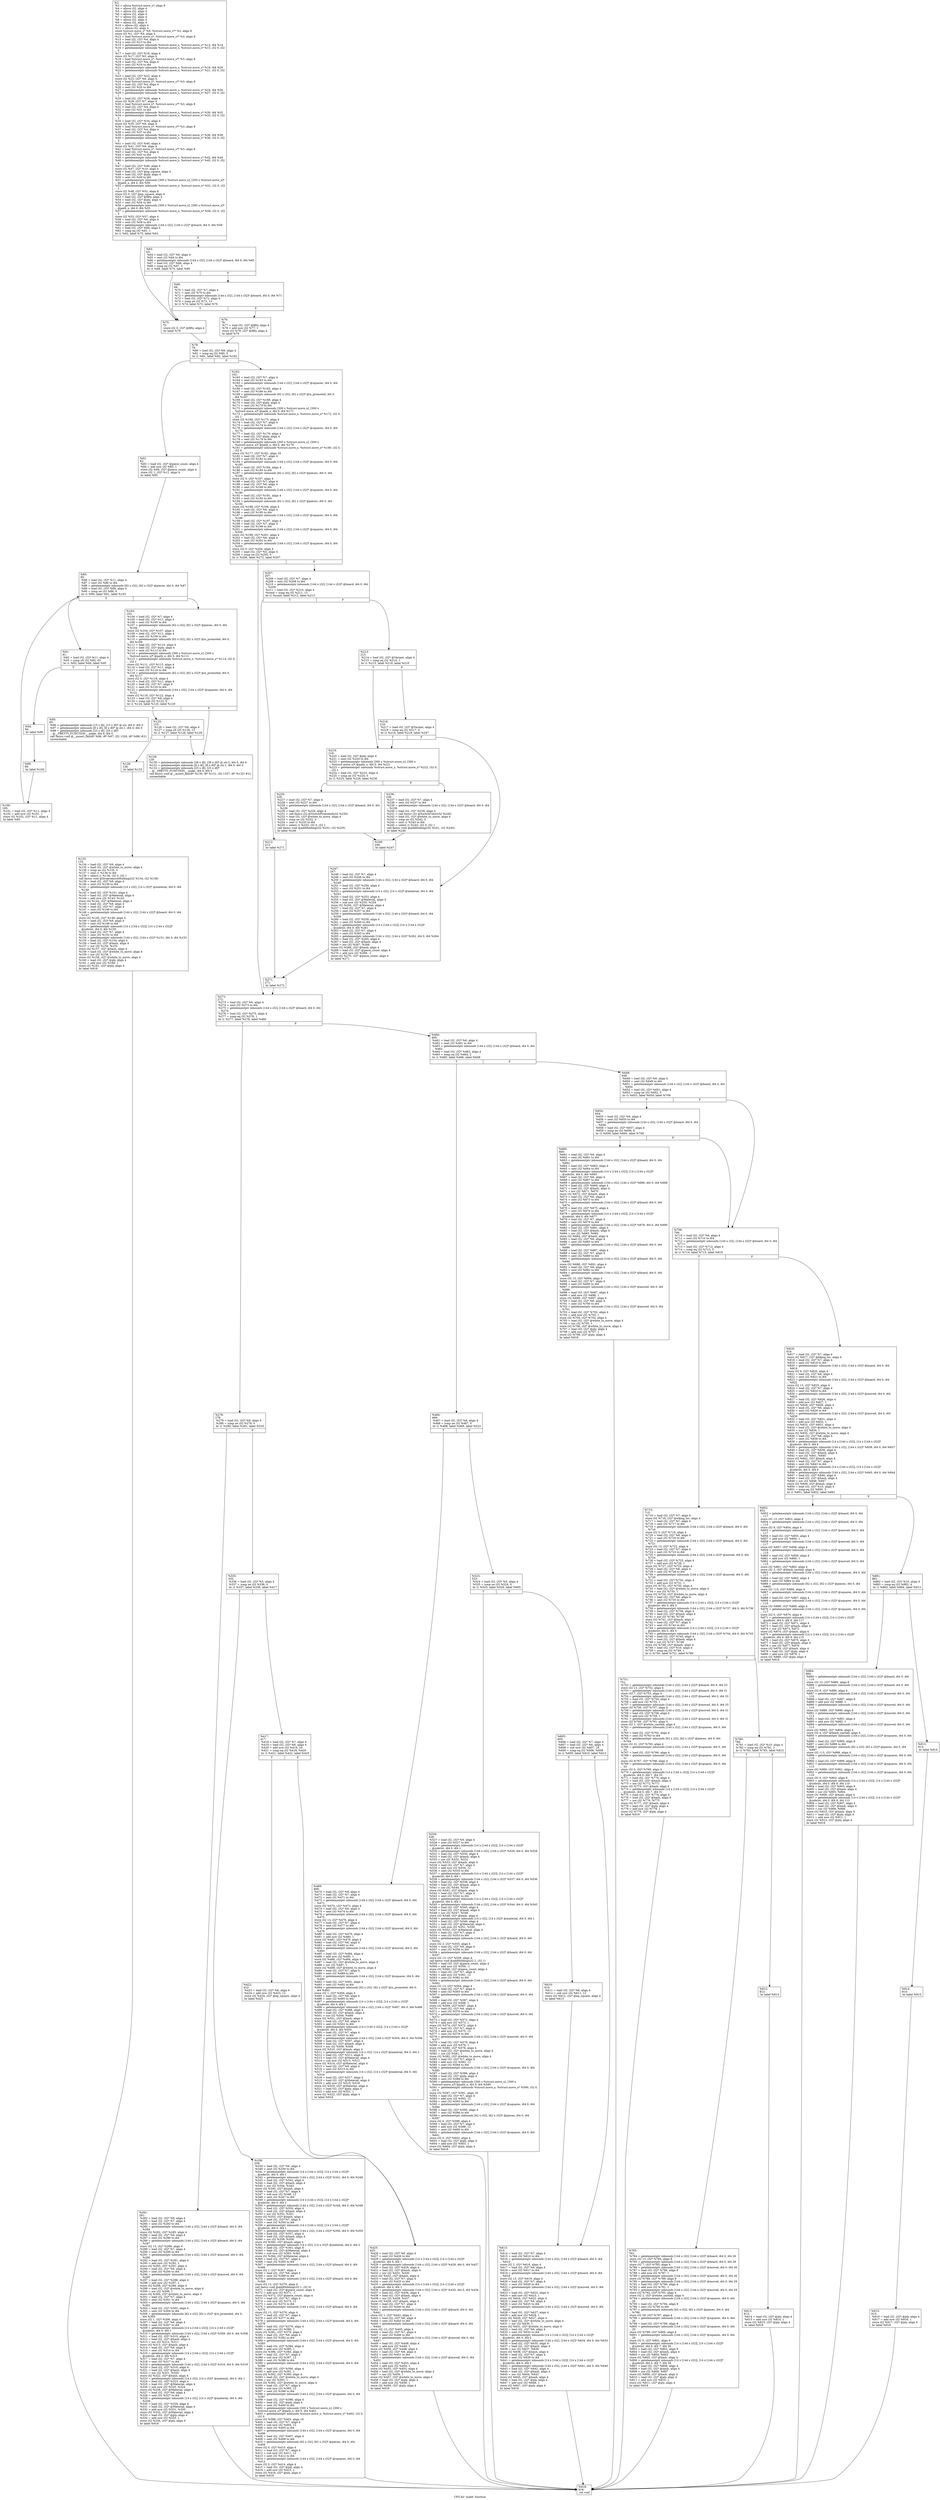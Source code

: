 digraph "CFG for 'make' function" {
	label="CFG for 'make' function";

	Node0x249e1e0 [shape=record,label="{%2:\l  %3 = alloca %struct.move_s*, align 8\l  %4 = alloca i32, align 4\l  %5 = alloca i32, align 4\l  %6 = alloca i32, align 4\l  %7 = alloca i32, align 4\l  %8 = alloca i32, align 4\l  %9 = alloca i32, align 4\l  %10 = alloca i32, align 4\l  %11 = alloca i32, align 4\l  store %struct.move_s* %0, %struct.move_s** %3, align 8\l  store i32 %1, i32* %4, align 4\l  %12 = load %struct.move_s*, %struct.move_s** %3, align 8\l  %13 = load i32, i32* %4, align 4\l  %14 = sext i32 %13 to i64\l  %15 = getelementptr inbounds %struct.move_s, %struct.move_s* %12, i64 %14\l  %16 = getelementptr inbounds %struct.move_s, %struct.move_s* %15, i32 0, i32\l... 5\l  %17 = load i32, i32* %16, align 4\l  store i32 %17, i32* %5, align 4\l  %18 = load %struct.move_s*, %struct.move_s** %3, align 8\l  %19 = load i32, i32* %4, align 4\l  %20 = sext i32 %19 to i64\l  %21 = getelementptr inbounds %struct.move_s, %struct.move_s* %18, i64 %20\l  %22 = getelementptr inbounds %struct.move_s, %struct.move_s* %21, i32 0, i32\l... 0\l  %23 = load i32, i32* %22, align 4\l  store i32 %23, i32* %6, align 4\l  %24 = load %struct.move_s*, %struct.move_s** %3, align 8\l  %25 = load i32, i32* %4, align 4\l  %26 = sext i32 %25 to i64\l  %27 = getelementptr inbounds %struct.move_s, %struct.move_s* %24, i64 %26\l  %28 = getelementptr inbounds %struct.move_s, %struct.move_s* %27, i32 0, i32\l... 1\l  %29 = load i32, i32* %28, align 4\l  store i32 %29, i32* %7, align 4\l  %30 = load %struct.move_s*, %struct.move_s** %3, align 8\l  %31 = load i32, i32* %4, align 4\l  %32 = sext i32 %31 to i64\l  %33 = getelementptr inbounds %struct.move_s, %struct.move_s* %30, i64 %32\l  %34 = getelementptr inbounds %struct.move_s, %struct.move_s* %33, i32 0, i32\l... 2\l  %35 = load i32, i32* %34, align 4\l  store i32 %35, i32* %8, align 4\l  %36 = load %struct.move_s*, %struct.move_s** %3, align 8\l  %37 = load i32, i32* %4, align 4\l  %38 = sext i32 %37 to i64\l  %39 = getelementptr inbounds %struct.move_s, %struct.move_s* %36, i64 %38\l  %40 = getelementptr inbounds %struct.move_s, %struct.move_s* %39, i32 0, i32\l... 3\l  %41 = load i32, i32* %40, align 4\l  store i32 %41, i32* %9, align 4\l  %42 = load %struct.move_s*, %struct.move_s** %3, align 8\l  %43 = load i32, i32* %4, align 4\l  %44 = sext i32 %43 to i64\l  %45 = getelementptr inbounds %struct.move_s, %struct.move_s* %42, i64 %44\l  %46 = getelementptr inbounds %struct.move_s, %struct.move_s* %45, i32 0, i32\l... 4\l  %47 = load i32, i32* %46, align 4\l  store i32 %47, i32* %10, align 4\l  %48 = load i32, i32* @ep_square, align 4\l  %49 = load i32, i32* @ply, align 4\l  %50 = sext i32 %49 to i64\l  %51 = getelementptr inbounds [300 x %struct.move_x], [300 x %struct.move_x]*\l... @path_x, i64 0, i64 %50\l  %52 = getelementptr inbounds %struct.move_x, %struct.move_x* %51, i32 0, i32\l... 2\l  store i32 %48, i32* %52, align 8\l  store i32 0, i32* @ep_square, align 4\l  %53 = load i32, i32* @fifty, align 4\l  %54 = load i32, i32* @ply, align 4\l  %55 = sext i32 %54 to i64\l  %56 = getelementptr inbounds [300 x %struct.move_x], [300 x %struct.move_x]*\l... @path_x, i64 0, i64 %55\l  %57 = getelementptr inbounds %struct.move_x, %struct.move_x* %56, i32 0, i32\l... 3\l  store i32 %53, i32* %57, align 4\l  %58 = load i32, i32* %6, align 4\l  %59 = sext i32 %58 to i64\l  %60 = getelementptr inbounds [144 x i32], [144 x i32]* @board, i64 0, i64 %59\l  %61 = load i32, i32* %60, align 4\l  %62 = icmp eq i32 %61, 1\l  br i1 %62, label %75, label %63\l|{<s0>T|<s1>F}}"];
	Node0x249e1e0:s0 -> Node0x2493270;
	Node0x249e1e0:s1 -> Node0x24931d0;
	Node0x24931d0 [shape=record,label="{%63:\l63:                                               \l  %64 = load i32, i32* %6, align 4\l  %65 = sext i32 %64 to i64\l  %66 = getelementptr inbounds [144 x i32], [144 x i32]* @board, i64 0, i64 %65\l  %67 = load i32, i32* %66, align 4\l  %68 = icmp eq i32 %67, 2\l  br i1 %68, label %75, label %69\l|{<s0>T|<s1>F}}"];
	Node0x24931d0:s0 -> Node0x2493270;
	Node0x24931d0:s1 -> Node0x2493220;
	Node0x2493220 [shape=record,label="{%69:\l69:                                               \l  %70 = load i32, i32* %7, align 4\l  %71 = sext i32 %70 to i64\l  %72 = getelementptr inbounds [144 x i32], [144 x i32]* @board, i64 0, i64 %71\l  %73 = load i32, i32* %72, align 4\l  %74 = icmp ne i32 %73, 13\l  br i1 %74, label %75, label %76\l|{<s0>T|<s1>F}}"];
	Node0x2493220:s0 -> Node0x2493270;
	Node0x2493220:s1 -> Node0x24932c0;
	Node0x2493270 [shape=record,label="{%75:\l75:                                               \l  store i32 0, i32* @fifty, align 4\l  br label %79\l}"];
	Node0x2493270 -> Node0x2493310;
	Node0x24932c0 [shape=record,label="{%76:\l76:                                               \l  %77 = load i32, i32* @fifty, align 4\l  %78 = add nsw i32 %77, 1\l  store i32 %78, i32* @fifty, align 4\l  br label %79\l}"];
	Node0x24932c0 -> Node0x2493310;
	Node0x2493310 [shape=record,label="{%79:\l79:                                               \l  %80 = load i32, i32* %6, align 4\l  %81 = icmp eq i32 %80, 0\l  br i1 %81, label %82, label %162\l|{<s0>T|<s1>F}}"];
	Node0x2493310:s0 -> Node0x2493360;
	Node0x2493310:s1 -> Node0x2493720;
	Node0x2493360 [shape=record,label="{%82:\l82:                                               \l  %83 = load i32, i32* @piece_count, align 4\l  %84 = add nsw i32 %83, 1\l  store i32 %84, i32* @piece_count, align 4\l  store i32 1, i32* %11, align 4\l  br label %85\l}"];
	Node0x2493360 -> Node0x24933b0;
	Node0x24933b0 [shape=record,label="{%85:\l85:                                               \l  %86 = load i32, i32* %11, align 4\l  %87 = sext i32 %86 to i64\l  %88 = getelementptr inbounds [62 x i32], [62 x i32]* @pieces, i64 0, i64 %87\l  %89 = load i32, i32* %88, align 4\l  %90 = icmp ne i32 %89, 0\l  br i1 %90, label %91, label %103\l|{<s0>T|<s1>F}}"];
	Node0x24933b0:s0 -> Node0x2493400;
	Node0x24933b0:s1 -> Node0x2493590;
	Node0x2493400 [shape=record,label="{%91:\l91:                                               \l  %92 = load i32, i32* %11, align 4\l  %93 = icmp slt i32 %92, 63\l  br i1 %93, label %94, label %95\l|{<s0>T|<s1>F}}"];
	Node0x2493400:s0 -> Node0x2493450;
	Node0x2493400:s1 -> Node0x24934a0;
	Node0x2493450 [shape=record,label="{%94:\l94:                                               \l  br label %99\l}"];
	Node0x2493450 -> Node0x24934f0;
	Node0x24934a0 [shape=record,label="{%95:\l95:                                               \l  %96 = getelementptr inbounds [15 x i8], [15 x i8]* @.str, i64 0, i64 0\l  %97 = getelementptr inbounds [8 x i8], [8 x i8]* @.str.1, i64 0, i64 0\l  %98 = getelementptr inbounds [25 x i8], [25 x i8]*\l... @__PRETTY_FUNCTION__.make, i64 0, i64 0\l  call fastcc void @__assert_fail(i8* %96, i8* %97, i32 1326, i8* %98) #21\l  unreachable\l}"];
	Node0x24934f0 [shape=record,label="{%99:\l99:                                               \l  br label %100\l}"];
	Node0x24934f0 -> Node0x2493540;
	Node0x2493540 [shape=record,label="{%100:\l100:                                              \l  %101 = load i32, i32* %11, align 4\l  %102 = add nsw i32 %101, 1\l  store i32 %102, i32* %11, align 4\l  br label %85\l}"];
	Node0x2493540 -> Node0x24933b0;
	Node0x2493590 [shape=record,label="{%103:\l103:                                              \l  %104 = load i32, i32* %7, align 4\l  %105 = load i32, i32* %11, align 4\l  %106 = sext i32 %105 to i64\l  %107 = getelementptr inbounds [62 x i32], [62 x i32]* @pieces, i64 0, i64\l... %106\l  store i32 %104, i32* %107, align 4\l  %108 = load i32, i32* %11, align 4\l  %109 = sext i32 %108 to i64\l  %110 = getelementptr inbounds [62 x i32], [62 x i32]* @is_promoted, i64 0,\l... i64 %109\l  %111 = load i32, i32* %110, align 4\l  %112 = load i32, i32* @ply, align 4\l  %113 = sext i32 %112 to i64\l  %114 = getelementptr inbounds [300 x %struct.move_x], [300 x\l... %struct.move_x]* @path_x, i64 0, i64 %113\l  %115 = getelementptr inbounds %struct.move_x, %struct.move_x* %114, i32 0,\l... i32 1\l  store i32 %111, i32* %115, align 4\l  %116 = load i32, i32* %11, align 4\l  %117 = sext i32 %116 to i64\l  %118 = getelementptr inbounds [62 x i32], [62 x i32]* @is_promoted, i64 0,\l... i64 %117\l  store i32 0, i32* %118, align 4\l  %119 = load i32, i32* %11, align 4\l  %120 = load i32, i32* %7, align 4\l  %121 = sext i32 %120 to i64\l  %122 = getelementptr inbounds [144 x i32], [144 x i32]* @squares, i64 0, i64\l... %121\l  store i32 %119, i32* %122, align 4\l  %123 = load i32, i32* %9, align 4\l  %124 = icmp sgt i32 %123, 0\l  br i1 %124, label %125, label %129\l|{<s0>T|<s1>F}}"];
	Node0x2493590:s0 -> Node0x24935e0;
	Node0x2493590:s1 -> Node0x2493680;
	Node0x24935e0 [shape=record,label="{%125:\l125:                                              \l  %126 = load i32, i32* %9, align 4\l  %127 = icmp slt i32 %126, 13\l  br i1 %127, label %128, label %129\l|{<s0>T|<s1>F}}"];
	Node0x24935e0:s0 -> Node0x2493630;
	Node0x24935e0:s1 -> Node0x2493680;
	Node0x2493630 [shape=record,label="{%128:\l128:                                              \l  br label %133\l}"];
	Node0x2493630 -> Node0x24936d0;
	Node0x2493680 [shape=record,label="{%129:\l129:                                              \l  %130 = getelementptr inbounds [38 x i8], [38 x i8]* @.str.2, i64 0, i64 0\l  %131 = getelementptr inbounds [8 x i8], [8 x i8]* @.str.1, i64 0, i64 0\l  %132 = getelementptr inbounds [25 x i8], [25 x i8]*\l... @__PRETTY_FUNCTION__.make, i64 0, i64 0\l  call fastcc void @__assert_fail(i8* %130, i8* %131, i32 1337, i8* %132) #21\l  unreachable\l}"];
	Node0x24936d0 [shape=record,label="{%133:\l133:                                              \l  %134 = load i32, i32* %9, align 4\l  %135 = load i32, i32* @white_to_move, align 4\l  %136 = icmp ne i32 %135, 0\l  %137 = zext i1 %136 to i64\l  %138 = select i1 %136, i32 0, i32 1\l  call fastcc void @DropremoveHolding(i32 %134, i32 %138)\l  %139 = load i32, i32* %9, align 4\l  %140 = sext i32 %139 to i64\l  %141 = getelementptr inbounds [14 x i32], [14 x i32]* @material, i64 0, i64\l... %140\l  %142 = load i32, i32* %141, align 4\l  %143 = load i32, i32* @Material, align 4\l  %144 = add nsw i32 %143, %142\l  store i32 %144, i32* @Material, align 4\l  %145 = load i32, i32* %9, align 4\l  %146 = load i32, i32* %7, align 4\l  %147 = sext i32 %146 to i64\l  %148 = getelementptr inbounds [144 x i32], [144 x i32]* @board, i64 0, i64\l... %147\l  store i32 %145, i32* %148, align 4\l  %149 = load i32, i32* %9, align 4\l  %150 = sext i32 %149 to i64\l  %151 = getelementptr inbounds [14 x [144 x i32]], [14 x [144 x i32]]*\l... @zobrist, i64 0, i64 %150\l  %152 = load i32, i32* %7, align 4\l  %153 = sext i32 %152 to i64\l  %154 = getelementptr inbounds [144 x i32], [144 x i32]* %151, i64 0, i64 %153\l  %155 = load i32, i32* %154, align 4\l  %156 = load i32, i32* @hash, align 4\l  %157 = xor i32 %156, %155\l  store i32 %157, i32* @hash, align 4\l  %158 = load i32, i32* @white_to_move, align 4\l  %159 = xor i32 %158, 1\l  store i32 %159, i32* @white_to_move, align 4\l  %160 = load i32, i32* @ply, align 4\l  %161 = add nsw i32 %160, 1\l  store i32 %161, i32* @ply, align 4\l  br label %918\l}"];
	Node0x24936d0 -> Node0x24d1090;
	Node0x2493720 [shape=record,label="{%162:\l162:                                              \l  %163 = load i32, i32* %7, align 4\l  %164 = sext i32 %163 to i64\l  %165 = getelementptr inbounds [144 x i32], [144 x i32]* @squares, i64 0, i64\l... %164\l  %166 = load i32, i32* %165, align 4\l  %167 = sext i32 %166 to i64\l  %168 = getelementptr inbounds [62 x i32], [62 x i32]* @is_promoted, i64 0,\l... i64 %167\l  %169 = load i32, i32* %168, align 4\l  %170 = load i32, i32* @ply, align 4\l  %171 = sext i32 %170 to i64\l  %172 = getelementptr inbounds [300 x %struct.move_x], [300 x\l... %struct.move_x]* @path_x, i64 0, i64 %171\l  %173 = getelementptr inbounds %struct.move_x, %struct.move_x* %172, i32 0,\l... i32 1\l  store i32 %169, i32* %173, align 4\l  %174 = load i32, i32* %7, align 4\l  %175 = sext i32 %174 to i64\l  %176 = getelementptr inbounds [144 x i32], [144 x i32]* @squares, i64 0, i64\l... %175\l  %177 = load i32, i32* %176, align 4\l  %178 = load i32, i32* @ply, align 4\l  %179 = sext i32 %178 to i64\l  %180 = getelementptr inbounds [300 x %struct.move_x], [300 x\l... %struct.move_x]* @path_x, i64 0, i64 %179\l  %181 = getelementptr inbounds %struct.move_x, %struct.move_x* %180, i32 0,\l... i32 0\l  store i32 %177, i32* %181, align 16\l  %182 = load i32, i32* %7, align 4\l  %183 = sext i32 %182 to i64\l  %184 = getelementptr inbounds [144 x i32], [144 x i32]* @squares, i64 0, i64\l... %183\l  %185 = load i32, i32* %184, align 4\l  %186 = sext i32 %185 to i64\l  %187 = getelementptr inbounds [62 x i32], [62 x i32]* @pieces, i64 0, i64\l... %186\l  store i32 0, i32* %187, align 4\l  %188 = load i32, i32* %7, align 4\l  %189 = load i32, i32* %6, align 4\l  %190 = sext i32 %189 to i64\l  %191 = getelementptr inbounds [144 x i32], [144 x i32]* @squares, i64 0, i64\l... %190\l  %192 = load i32, i32* %191, align 4\l  %193 = sext i32 %192 to i64\l  %194 = getelementptr inbounds [62 x i32], [62 x i32]* @pieces, i64 0, i64\l... %193\l  store i32 %188, i32* %194, align 4\l  %195 = load i32, i32* %6, align 4\l  %196 = sext i32 %195 to i64\l  %197 = getelementptr inbounds [144 x i32], [144 x i32]* @squares, i64 0, i64\l... %196\l  %198 = load i32, i32* %197, align 4\l  %199 = load i32, i32* %7, align 4\l  %200 = sext i32 %199 to i64\l  %201 = getelementptr inbounds [144 x i32], [144 x i32]* @squares, i64 0, i64\l... %200\l  store i32 %198, i32* %201, align 4\l  %202 = load i32, i32* %6, align 4\l  %203 = sext i32 %202 to i64\l  %204 = getelementptr inbounds [144 x i32], [144 x i32]* @squares, i64 0, i64\l... %203\l  store i32 0, i32* %204, align 4\l  %205 = load i32, i32* %5, align 4\l  %206 = icmp ne i32 %205, 0\l  br i1 %206, label %272, label %207\l|{<s0>T|<s1>F}}"];
	Node0x2493720:s0 -> Node0x2493a90;
	Node0x2493720:s1 -> Node0x2493770;
	Node0x2493770 [shape=record,label="{%207:\l207:                                              \l  %208 = load i32, i32* %7, align 4\l  %209 = sext i32 %208 to i64\l  %210 = getelementptr inbounds [144 x i32], [144 x i32]* @board, i64 0, i64\l... %209\l  %211 = load i32, i32* %210, align 4\l  %cond = icmp eq i32 %211, 13\l  br i1 %cond, label %212, label %213\l|{<s0>T|<s1>F}}"];
	Node0x2493770:s0 -> Node0x24937c0;
	Node0x2493770:s1 -> Node0x2493810;
	Node0x24937c0 [shape=record,label="{%212:\l212:                                              \l  br label %271\l}"];
	Node0x24937c0 -> Node0x2493a40;
	Node0x2493810 [shape=record,label="{%213:\l213:                                              \l  %214 = load i32, i32* @Variant, align 4\l  %215 = icmp eq i32 %214, 1\l  br i1 %215, label %219, label %216\l|{<s0>T|<s1>F}}"];
	Node0x2493810:s0 -> Node0x24938b0;
	Node0x2493810:s1 -> Node0x2493860;
	Node0x2493860 [shape=record,label="{%216:\l216:                                              \l  %217 = load i32, i32* @Variant, align 4\l  %218 = icmp eq i32 %217, 0\l  br i1 %218, label %219, label %247\l|{<s0>T|<s1>F}}"];
	Node0x2493860:s0 -> Node0x24938b0;
	Node0x2493860:s1 -> Node0x24939f0;
	Node0x24938b0 [shape=record,label="{%219:\l219:                                              \l  %220 = load i32, i32* @ply, align 4\l  %221 = sext i32 %220 to i64\l  %222 = getelementptr inbounds [300 x %struct.move_x], [300 x\l... %struct.move_x]* @path_x, i64 0, i64 %221\l  %223 = getelementptr inbounds %struct.move_x, %struct.move_x* %222, i32 0,\l... i32 1\l  %224 = load i32, i32* %223, align 4\l  %225 = icmp ne i32 %224, 0\l  br i1 %225, label %226, label %236\l|{<s0>T|<s1>F}}"];
	Node0x24938b0:s0 -> Node0x2493900;
	Node0x24938b0:s1 -> Node0x2493950;
	Node0x2493900 [shape=record,label="{%226:\l226:                                              \l  %227 = load i32, i32* %7, align 4\l  %228 = sext i32 %227 to i64\l  %229 = getelementptr inbounds [144 x i32], [144 x i32]* @board, i64 0, i64\l... %228\l  %230 = load i32, i32* %229, align 4\l  %231 = call fastcc i32 @SwitchPromoted(i32 %230)\l  %232 = load i32, i32* @white_to_move, align 4\l  %233 = icmp ne i32 %232, 0\l  %234 = zext i1 %233 to i64\l  %235 = select i1 %233, i32 0, i32 1\l  call fastcc void @addHolding(i32 %231, i32 %235)\l  br label %246\l}"];
	Node0x2493900 -> Node0x24939a0;
	Node0x2493950 [shape=record,label="{%236:\l236:                                              \l  %237 = load i32, i32* %7, align 4\l  %238 = sext i32 %237 to i64\l  %239 = getelementptr inbounds [144 x i32], [144 x i32]* @board, i64 0, i64\l... %238\l  %240 = load i32, i32* %239, align 4\l  %241 = call fastcc i32 @SwitchColor(i32 %240)\l  %242 = load i32, i32* @white_to_move, align 4\l  %243 = icmp ne i32 %242, 0\l  %244 = zext i1 %243 to i64\l  %245 = select i1 %243, i32 0, i32 1\l  call fastcc void @addHolding(i32 %241, i32 %245)\l  br label %246\l}"];
	Node0x2493950 -> Node0x24939a0;
	Node0x24939a0 [shape=record,label="{%246:\l246:                                              \l  br label %247\l}"];
	Node0x24939a0 -> Node0x24939f0;
	Node0x24939f0 [shape=record,label="{%247:\l247:                                              \l  %248 = load i32, i32* %7, align 4\l  %249 = sext i32 %248 to i64\l  %250 = getelementptr inbounds [144 x i32], [144 x i32]* @board, i64 0, i64\l... %249\l  %251 = load i32, i32* %250, align 4\l  %252 = sext i32 %251 to i64\l  %253 = getelementptr inbounds [14 x i32], [14 x i32]* @material, i64 0, i64\l... %252\l  %254 = load i32, i32* %253, align 4\l  %255 = load i32, i32* @Material, align 4\l  %256 = sub nsw i32 %255, %254\l  store i32 %256, i32* @Material, align 4\l  %257 = load i32, i32* %7, align 4\l  %258 = sext i32 %257 to i64\l  %259 = getelementptr inbounds [144 x i32], [144 x i32]* @board, i64 0, i64\l... %258\l  %260 = load i32, i32* %259, align 4\l  %261 = sext i32 %260 to i64\l  %262 = getelementptr inbounds [14 x [144 x i32]], [14 x [144 x i32]]*\l... @zobrist, i64 0, i64 %261\l  %263 = load i32, i32* %7, align 4\l  %264 = sext i32 %263 to i64\l  %265 = getelementptr inbounds [144 x i32], [144 x i32]* %262, i64 0, i64 %264\l  %266 = load i32, i32* %265, align 4\l  %267 = load i32, i32* @hash, align 4\l  %268 = xor i32 %267, %266\l  store i32 %268, i32* @hash, align 4\l  %269 = load i32, i32* @piece_count, align 4\l  %270 = add nsw i32 %269, -1\l  store i32 %270, i32* @piece_count, align 4\l  br label %271\l}"];
	Node0x24939f0 -> Node0x2493a40;
	Node0x2493a40 [shape=record,label="{%271:\l271:                                              \l  br label %272\l}"];
	Node0x2493a40 -> Node0x2493a90;
	Node0x2493a90 [shape=record,label="{%272:\l272:                                              \l  %273 = load i32, i32* %6, align 4\l  %274 = sext i32 %273 to i64\l  %275 = getelementptr inbounds [144 x i32], [144 x i32]* @board, i64 0, i64\l... %274\l  %276 = load i32, i32* %275, align 4\l  %277 = icmp eq i32 %276, 1\l  br i1 %277, label %278, label %460\l|{<s0>T|<s1>F}}"];
	Node0x2493a90:s0 -> Node0x2493ae0;
	Node0x2493a90:s1 -> Node0x2493d10;
	Node0x2493ae0 [shape=record,label="{%278:\l278:                                              \l  %279 = load i32, i32* %9, align 4\l  %280 = icmp ne i32 %279, 0\l  br i1 %280, label %281, label %335\l|{<s0>T|<s1>F}}"];
	Node0x2493ae0:s0 -> Node0x2493b30;
	Node0x2493ae0:s1 -> Node0x2493b80;
	Node0x2493b30 [shape=record,label="{%281:\l281:                                              \l  %282 = load i32, i32* %9, align 4\l  %283 = load i32, i32* %7, align 4\l  %284 = sext i32 %283 to i64\l  %285 = getelementptr inbounds [144 x i32], [144 x i32]* @board, i64 0, i64\l... %284\l  store i32 %282, i32* %285, align 4\l  %286 = load i32, i32* %6, align 4\l  %287 = sext i32 %286 to i64\l  %288 = getelementptr inbounds [144 x i32], [144 x i32]* @board, i64 0, i64\l... %287\l  store i32 13, i32* %288, align 4\l  %289 = load i32, i32* %7, align 4\l  %290 = sext i32 %289 to i64\l  %291 = getelementptr inbounds [144 x i32], [144 x i32]* @moved, i64 0, i64\l... %290\l  %292 = load i32, i32* %291, align 4\l  %293 = add nsw i32 %292, 1\l  store i32 %293, i32* %291, align 4\l  %294 = load i32, i32* %6, align 4\l  %295 = sext i32 %294 to i64\l  %296 = getelementptr inbounds [144 x i32], [144 x i32]* @moved, i64 0, i64\l... %295\l  %297 = load i32, i32* %296, align 4\l  %298 = add nsw i32 %297, 1\l  store i32 %298, i32* %296, align 4\l  %299 = load i32, i32* @white_to_move, align 4\l  %300 = xor i32 %299, 1\l  store i32 %300, i32* @white_to_move, align 4\l  %301 = load i32, i32* %7, align 4\l  %302 = sext i32 %301 to i64\l  %303 = getelementptr inbounds [144 x i32], [144 x i32]* @squares, i64 0, i64\l... %302\l  %304 = load i32, i32* %303, align 4\l  %305 = sext i32 %304 to i64\l  %306 = getelementptr inbounds [62 x i32], [62 x i32]* @is_promoted, i64 0,\l... i64 %305\l  store i32 1, i32* %306, align 4\l  %307 = load i32, i32* %6, align 4\l  %308 = sext i32 %307 to i64\l  %309 = getelementptr inbounds [14 x [144 x i32]], [14 x [144 x i32]]*\l... @zobrist, i64 0, i64 1\l  %310 = getelementptr inbounds [144 x i32], [144 x i32]* %309, i64 0, i64 %308\l  %311 = load i32, i32* %310, align 4\l  %312 = load i32, i32* @hash, align 4\l  %313 = xor i32 %312, %311\l  store i32 %313, i32* @hash, align 4\l  %314 = load i32, i32* %9, align 4\l  %315 = sext i32 %314 to i64\l  %316 = getelementptr inbounds [14 x [144 x i32]], [14 x [144 x i32]]*\l... @zobrist, i64 0, i64 %315\l  %317 = load i32, i32* %7, align 4\l  %318 = sext i32 %317 to i64\l  %319 = getelementptr inbounds [144 x i32], [144 x i32]* %316, i64 0, i64 %318\l  %320 = load i32, i32* %319, align 4\l  %321 = load i32, i32* @hash, align 4\l  %322 = xor i32 %321, %320\l  store i32 %322, i32* @hash, align 4\l  %323 = getelementptr inbounds [14 x i32], [14 x i32]* @material, i64 0, i64 1\l  %324 = load i32, i32* %323, align 4\l  %325 = load i32, i32* @Material, align 4\l  %326 = sub nsw i32 %325, %324\l  store i32 %326, i32* @Material, align 4\l  %327 = load i32, i32* %9, align 4\l  %328 = sext i32 %327 to i64\l  %329 = getelementptr inbounds [14 x i32], [14 x i32]* @material, i64 0, i64\l... %328\l  %330 = load i32, i32* %329, align 4\l  %331 = load i32, i32* @Material, align 4\l  %332 = add nsw i32 %331, %330\l  store i32 %332, i32* @Material, align 4\l  %333 = load i32, i32* @ply, align 4\l  %334 = add nsw i32 %333, 1\l  store i32 %334, i32* @ply, align 4\l  br label %918\l}"];
	Node0x2493b30 -> Node0x24d1090;
	Node0x2493b80 [shape=record,label="{%335:\l335:                                              \l  %336 = load i32, i32* %5, align 4\l  %337 = icmp ne i32 %336, 0\l  br i1 %337, label %338, label %417\l|{<s0>T|<s1>F}}"];
	Node0x2493b80:s0 -> Node0x2493bd0;
	Node0x2493b80:s1 -> Node0x2493c20;
	Node0x2493bd0 [shape=record,label="{%338:\l338:                                              \l  %339 = load i32, i32* %6, align 4\l  %340 = sext i32 %339 to i64\l  %341 = getelementptr inbounds [14 x [144 x i32]], [14 x [144 x i32]]*\l... @zobrist, i64 0, i64 1\l  %342 = getelementptr inbounds [144 x i32], [144 x i32]* %341, i64 0, i64 %340\l  %343 = load i32, i32* %342, align 4\l  %344 = load i32, i32* @hash, align 4\l  %345 = xor i32 %344, %343\l  store i32 %345, i32* @hash, align 4\l  %346 = load i32, i32* %7, align 4\l  %347 = sub nsw i32 %346, 12\l  %348 = sext i32 %347 to i64\l  %349 = getelementptr inbounds [14 x [144 x i32]], [14 x [144 x i32]]*\l... @zobrist, i64 0, i64 2\l  %350 = getelementptr inbounds [144 x i32], [144 x i32]* %349, i64 0, i64 %348\l  %351 = load i32, i32* %350, align 4\l  %352 = load i32, i32* @hash, align 4\l  %353 = xor i32 %352, %351\l  store i32 %353, i32* @hash, align 4\l  %354 = load i32, i32* %7, align 4\l  %355 = sext i32 %354 to i64\l  %356 = getelementptr inbounds [14 x [144 x i32]], [14 x [144 x i32]]*\l... @zobrist, i64 0, i64 1\l  %357 = getelementptr inbounds [144 x i32], [144 x i32]* %356, i64 0, i64 %355\l  %358 = load i32, i32* %357, align 4\l  %359 = load i32, i32* @hash, align 4\l  %360 = xor i32 %359, %358\l  store i32 %360, i32* @hash, align 4\l  %361 = getelementptr inbounds [14 x i32], [14 x i32]* @material, i64 0, i64 2\l  %362 = load i32, i32* %361, align 8\l  %363 = load i32, i32* @Material, align 4\l  %364 = sub nsw i32 %363, %362\l  store i32 %364, i32* @Material, align 4\l  %365 = load i32, i32* %7, align 4\l  %366 = sext i32 %365 to i64\l  %367 = getelementptr inbounds [144 x i32], [144 x i32]* @board, i64 0, i64\l... %366\l  store i32 1, i32* %367, align 4\l  %368 = load i32, i32* %6, align 4\l  %369 = sext i32 %368 to i64\l  %370 = getelementptr inbounds [144 x i32], [144 x i32]* @board, i64 0, i64\l... %369\l  store i32 13, i32* %370, align 4\l  call fastcc void @addHolding(i32 1, i32 0)\l  %371 = load i32, i32* @piece_count, align 4\l  %372 = add nsw i32 %371, -1\l  store i32 %372, i32* @piece_count, align 4\l  %373 = load i32, i32* %7, align 4\l  %374 = sub nsw i32 %373, 12\l  %375 = sext i32 %374 to i64\l  %376 = getelementptr inbounds [144 x i32], [144 x i32]* @board, i64 0, i64\l... %375\l  store i32 13, i32* %376, align 4\l  %377 = load i32, i32* %7, align 4\l  %378 = sext i32 %377 to i64\l  %379 = getelementptr inbounds [144 x i32], [144 x i32]* @moved, i64 0, i64\l... %378\l  %380 = load i32, i32* %379, align 4\l  %381 = add nsw i32 %380, 1\l  store i32 %381, i32* %379, align 4\l  %382 = load i32, i32* %6, align 4\l  %383 = sext i32 %382 to i64\l  %384 = getelementptr inbounds [144 x i32], [144 x i32]* @moved, i64 0, i64\l... %383\l  %385 = load i32, i32* %384, align 4\l  %386 = add nsw i32 %385, 1\l  store i32 %386, i32* %384, align 4\l  %387 = load i32, i32* %7, align 4\l  %388 = sub nsw i32 %387, 12\l  %389 = sext i32 %388 to i64\l  %390 = getelementptr inbounds [144 x i32], [144 x i32]* @moved, i64 0, i64\l... %389\l  %391 = load i32, i32* %390, align 4\l  %392 = add nsw i32 %391, 1\l  store i32 %392, i32* %390, align 4\l  %393 = load i32, i32* @white_to_move, align 4\l  %394 = xor i32 %393, 1\l  store i32 %394, i32* @white_to_move, align 4\l  %395 = load i32, i32* %7, align 4\l  %396 = sub nsw i32 %395, 12\l  %397 = sext i32 %396 to i64\l  %398 = getelementptr inbounds [144 x i32], [144 x i32]* @squares, i64 0, i64\l... %397\l  %399 = load i32, i32* %398, align 4\l  %400 = load i32, i32* @ply, align 4\l  %401 = sext i32 %400 to i64\l  %402 = getelementptr inbounds [300 x %struct.move_x], [300 x\l... %struct.move_x]* @path_x, i64 0, i64 %401\l  %403 = getelementptr inbounds %struct.move_x, %struct.move_x* %402, i32 0,\l... i32 0\l  store i32 %399, i32* %403, align 16\l  %404 = load i32, i32* %7, align 4\l  %405 = sub nsw i32 %404, 12\l  %406 = sext i32 %405 to i64\l  %407 = getelementptr inbounds [144 x i32], [144 x i32]* @squares, i64 0, i64\l... %406\l  %408 = load i32, i32* %407, align 4\l  %409 = sext i32 %408 to i64\l  %410 = getelementptr inbounds [62 x i32], [62 x i32]* @pieces, i64 0, i64\l... %409\l  store i32 0, i32* %410, align 4\l  %411 = load i32, i32* %7, align 4\l  %412 = sub nsw i32 %411, 12\l  %413 = sext i32 %412 to i64\l  %414 = getelementptr inbounds [144 x i32], [144 x i32]* @squares, i64 0, i64\l... %413\l  store i32 0, i32* %414, align 4\l  %415 = load i32, i32* @ply, align 4\l  %416 = add nsw i32 %415, 1\l  store i32 %416, i32* @ply, align 4\l  br label %918\l}"];
	Node0x2493bd0 -> Node0x24d1090;
	Node0x2493c20 [shape=record,label="{%417:\l417:                                              \l  %418 = load i32, i32* %7, align 4\l  %419 = load i32, i32* %6, align 4\l  %420 = add nsw i32 %419, 24\l  %421 = icmp eq i32 %418, %420\l  br i1 %421, label %422, label %425\l|{<s0>T|<s1>F}}"];
	Node0x2493c20:s0 -> Node0x2493c70;
	Node0x2493c20:s1 -> Node0x2493cc0;
	Node0x2493c70 [shape=record,label="{%422:\l422:                                              \l  %423 = load i32, i32* %6, align 4\l  %424 = add nsw i32 %423, 12\l  store i32 %424, i32* @ep_square, align 4\l  br label %425\l}"];
	Node0x2493c70 -> Node0x2493cc0;
	Node0x2493cc0 [shape=record,label="{%425:\l425:                                              \l  %426 = load i32, i32* %6, align 4\l  %427 = sext i32 %426 to i64\l  %428 = getelementptr inbounds [14 x [144 x i32]], [14 x [144 x i32]]*\l... @zobrist, i64 0, i64 1\l  %429 = getelementptr inbounds [144 x i32], [144 x i32]* %428, i64 0, i64 %427\l  %430 = load i32, i32* %429, align 4\l  %431 = load i32, i32* @hash, align 4\l  %432 = xor i32 %431, %430\l  store i32 %432, i32* @hash, align 4\l  %433 = load i32, i32* %7, align 4\l  %434 = sext i32 %433 to i64\l  %435 = getelementptr inbounds [14 x [144 x i32]], [14 x [144 x i32]]*\l... @zobrist, i64 0, i64 1\l  %436 = getelementptr inbounds [144 x i32], [144 x i32]* %435, i64 0, i64 %434\l  %437 = load i32, i32* %436, align 4\l  %438 = load i32, i32* @hash, align 4\l  %439 = xor i32 %438, %437\l  store i32 %439, i32* @hash, align 4\l  %440 = load i32, i32* %7, align 4\l  %441 = sext i32 %440 to i64\l  %442 = getelementptr inbounds [144 x i32], [144 x i32]* @board, i64 0, i64\l... %441\l  store i32 1, i32* %442, align 4\l  %443 = load i32, i32* %6, align 4\l  %444 = sext i32 %443 to i64\l  %445 = getelementptr inbounds [144 x i32], [144 x i32]* @board, i64 0, i64\l... %444\l  store i32 13, i32* %445, align 4\l  %446 = load i32, i32* %7, align 4\l  %447 = sext i32 %446 to i64\l  %448 = getelementptr inbounds [144 x i32], [144 x i32]* @moved, i64 0, i64\l... %447\l  %449 = load i32, i32* %448, align 4\l  %450 = add nsw i32 %449, 1\l  store i32 %450, i32* %448, align 4\l  %451 = load i32, i32* %6, align 4\l  %452 = sext i32 %451 to i64\l  %453 = getelementptr inbounds [144 x i32], [144 x i32]* @moved, i64 0, i64\l... %452\l  %454 = load i32, i32* %453, align 4\l  %455 = add nsw i32 %454, 1\l  store i32 %455, i32* %453, align 4\l  %456 = load i32, i32* @white_to_move, align 4\l  %457 = xor i32 %456, 1\l  store i32 %457, i32* @white_to_move, align 4\l  %458 = load i32, i32* @ply, align 4\l  %459 = add nsw i32 %458, 1\l  store i32 %459, i32* @ply, align 4\l  br label %918\l}"];
	Node0x2493cc0 -> Node0x24d1090;
	Node0x2493d10 [shape=record,label="{%460:\l460:                                              \l  %461 = load i32, i32* %6, align 4\l  %462 = sext i32 %461 to i64\l  %463 = getelementptr inbounds [144 x i32], [144 x i32]* @board, i64 0, i64\l... %462\l  %464 = load i32, i32* %463, align 4\l  %465 = icmp eq i32 %464, 2\l  br i1 %465, label %466, label %648\l|{<s0>T|<s1>F}}"];
	Node0x2493d10:s0 -> Node0x2493d60;
	Node0x2493d10:s1 -> Node0x2493f90;
	Node0x2493d60 [shape=record,label="{%466:\l466:                                              \l  %467 = load i32, i32* %9, align 4\l  %468 = icmp ne i32 %467, 0\l  br i1 %468, label %469, label %523\l|{<s0>T|<s1>F}}"];
	Node0x2493d60:s0 -> Node0x2493db0;
	Node0x2493d60:s1 -> Node0x2493e00;
	Node0x2493db0 [shape=record,label="{%469:\l469:                                              \l  %470 = load i32, i32* %9, align 4\l  %471 = load i32, i32* %7, align 4\l  %472 = sext i32 %471 to i64\l  %473 = getelementptr inbounds [144 x i32], [144 x i32]* @board, i64 0, i64\l... %472\l  store i32 %470, i32* %473, align 4\l  %474 = load i32, i32* %6, align 4\l  %475 = sext i32 %474 to i64\l  %476 = getelementptr inbounds [144 x i32], [144 x i32]* @board, i64 0, i64\l... %475\l  store i32 13, i32* %476, align 4\l  %477 = load i32, i32* %7, align 4\l  %478 = sext i32 %477 to i64\l  %479 = getelementptr inbounds [144 x i32], [144 x i32]* @moved, i64 0, i64\l... %478\l  %480 = load i32, i32* %479, align 4\l  %481 = add nsw i32 %480, 1\l  store i32 %481, i32* %479, align 4\l  %482 = load i32, i32* %6, align 4\l  %483 = sext i32 %482 to i64\l  %484 = getelementptr inbounds [144 x i32], [144 x i32]* @moved, i64 0, i64\l... %483\l  %485 = load i32, i32* %484, align 4\l  %486 = add nsw i32 %485, 1\l  store i32 %486, i32* %484, align 4\l  %487 = load i32, i32* @white_to_move, align 4\l  %488 = xor i32 %487, 1\l  store i32 %488, i32* @white_to_move, align 4\l  %489 = load i32, i32* %7, align 4\l  %490 = sext i32 %489 to i64\l  %491 = getelementptr inbounds [144 x i32], [144 x i32]* @squares, i64 0, i64\l... %490\l  %492 = load i32, i32* %491, align 4\l  %493 = sext i32 %492 to i64\l  %494 = getelementptr inbounds [62 x i32], [62 x i32]* @is_promoted, i64 0,\l... i64 %493\l  store i32 1, i32* %494, align 4\l  %495 = load i32, i32* %6, align 4\l  %496 = sext i32 %495 to i64\l  %497 = getelementptr inbounds [14 x [144 x i32]], [14 x [144 x i32]]*\l... @zobrist, i64 0, i64 2\l  %498 = getelementptr inbounds [144 x i32], [144 x i32]* %497, i64 0, i64 %496\l  %499 = load i32, i32* %498, align 4\l  %500 = load i32, i32* @hash, align 4\l  %501 = xor i32 %500, %499\l  store i32 %501, i32* @hash, align 4\l  %502 = load i32, i32* %9, align 4\l  %503 = sext i32 %502 to i64\l  %504 = getelementptr inbounds [14 x [144 x i32]], [14 x [144 x i32]]*\l... @zobrist, i64 0, i64 %503\l  %505 = load i32, i32* %7, align 4\l  %506 = sext i32 %505 to i64\l  %507 = getelementptr inbounds [144 x i32], [144 x i32]* %504, i64 0, i64 %506\l  %508 = load i32, i32* %507, align 4\l  %509 = load i32, i32* @hash, align 4\l  %510 = xor i32 %509, %508\l  store i32 %510, i32* @hash, align 4\l  %511 = getelementptr inbounds [14 x i32], [14 x i32]* @material, i64 0, i64 2\l  %512 = load i32, i32* %511, align 8\l  %513 = load i32, i32* @Material, align 4\l  %514 = sub nsw i32 %513, %512\l  store i32 %514, i32* @Material, align 4\l  %515 = load i32, i32* %9, align 4\l  %516 = sext i32 %515 to i64\l  %517 = getelementptr inbounds [14 x i32], [14 x i32]* @material, i64 0, i64\l... %516\l  %518 = load i32, i32* %517, align 4\l  %519 = load i32, i32* @Material, align 4\l  %520 = add nsw i32 %519, %518\l  store i32 %520, i32* @Material, align 4\l  %521 = load i32, i32* @ply, align 4\l  %522 = add nsw i32 %521, 1\l  store i32 %522, i32* @ply, align 4\l  br label %918\l}"];
	Node0x2493db0 -> Node0x24d1090;
	Node0x2493e00 [shape=record,label="{%523:\l523:                                              \l  %524 = load i32, i32* %5, align 4\l  %525 = icmp ne i32 %524, 0\l  br i1 %525, label %526, label %605\l|{<s0>T|<s1>F}}"];
	Node0x2493e00:s0 -> Node0x2493e50;
	Node0x2493e00:s1 -> Node0x2493ea0;
	Node0x2493e50 [shape=record,label="{%526:\l526:                                              \l  %527 = load i32, i32* %6, align 4\l  %528 = sext i32 %527 to i64\l  %529 = getelementptr inbounds [14 x [144 x i32]], [14 x [144 x i32]]*\l... @zobrist, i64 0, i64 2\l  %530 = getelementptr inbounds [144 x i32], [144 x i32]* %529, i64 0, i64 %528\l  %531 = load i32, i32* %530, align 4\l  %532 = load i32, i32* @hash, align 4\l  %533 = xor i32 %532, %531\l  store i32 %533, i32* @hash, align 4\l  %534 = load i32, i32* %7, align 4\l  %535 = add nsw i32 %534, 12\l  %536 = sext i32 %535 to i64\l  %537 = getelementptr inbounds [14 x [144 x i32]], [14 x [144 x i32]]*\l... @zobrist, i64 0, i64 1\l  %538 = getelementptr inbounds [144 x i32], [144 x i32]* %537, i64 0, i64 %536\l  %539 = load i32, i32* %538, align 4\l  %540 = load i32, i32* @hash, align 4\l  %541 = xor i32 %540, %539\l  store i32 %541, i32* @hash, align 4\l  %542 = load i32, i32* %7, align 4\l  %543 = sext i32 %542 to i64\l  %544 = getelementptr inbounds [14 x [144 x i32]], [14 x [144 x i32]]*\l... @zobrist, i64 0, i64 2\l  %545 = getelementptr inbounds [144 x i32], [144 x i32]* %544, i64 0, i64 %543\l  %546 = load i32, i32* %545, align 4\l  %547 = load i32, i32* @hash, align 4\l  %548 = xor i32 %547, %546\l  store i32 %548, i32* @hash, align 4\l  %549 = getelementptr inbounds [14 x i32], [14 x i32]* @material, i64 0, i64 1\l  %550 = load i32, i32* %549, align 4\l  %551 = load i32, i32* @Material, align 4\l  %552 = sub nsw i32 %551, %550\l  store i32 %552, i32* @Material, align 4\l  %553 = load i32, i32* %7, align 4\l  %554 = sext i32 %553 to i64\l  %555 = getelementptr inbounds [144 x i32], [144 x i32]* @board, i64 0, i64\l... %554\l  store i32 2, i32* %555, align 4\l  %556 = load i32, i32* %6, align 4\l  %557 = sext i32 %556 to i64\l  %558 = getelementptr inbounds [144 x i32], [144 x i32]* @board, i64 0, i64\l... %557\l  store i32 13, i32* %558, align 4\l  call fastcc void @addHolding(i32 2, i32 1)\l  %559 = load i32, i32* @piece_count, align 4\l  %560 = add nsw i32 %559, -1\l  store i32 %560, i32* @piece_count, align 4\l  %561 = load i32, i32* %7, align 4\l  %562 = add nsw i32 %561, 12\l  %563 = sext i32 %562 to i64\l  %564 = getelementptr inbounds [144 x i32], [144 x i32]* @board, i64 0, i64\l... %563\l  store i32 13, i32* %564, align 4\l  %565 = load i32, i32* %7, align 4\l  %566 = sext i32 %565 to i64\l  %567 = getelementptr inbounds [144 x i32], [144 x i32]* @moved, i64 0, i64\l... %566\l  %568 = load i32, i32* %567, align 4\l  %569 = add nsw i32 %568, 1\l  store i32 %569, i32* %567, align 4\l  %570 = load i32, i32* %6, align 4\l  %571 = sext i32 %570 to i64\l  %572 = getelementptr inbounds [144 x i32], [144 x i32]* @moved, i64 0, i64\l... %571\l  %573 = load i32, i32* %572, align 4\l  %574 = add nsw i32 %573, 1\l  store i32 %574, i32* %572, align 4\l  %575 = load i32, i32* %7, align 4\l  %576 = add nsw i32 %575, 12\l  %577 = sext i32 %576 to i64\l  %578 = getelementptr inbounds [144 x i32], [144 x i32]* @moved, i64 0, i64\l... %577\l  %579 = load i32, i32* %578, align 4\l  %580 = add nsw i32 %579, 1\l  store i32 %580, i32* %578, align 4\l  %581 = load i32, i32* @white_to_move, align 4\l  %582 = xor i32 %581, 1\l  store i32 %582, i32* @white_to_move, align 4\l  %583 = load i32, i32* %7, align 4\l  %584 = add nsw i32 %583, 12\l  %585 = sext i32 %584 to i64\l  %586 = getelementptr inbounds [144 x i32], [144 x i32]* @squares, i64 0, i64\l... %585\l  %587 = load i32, i32* %586, align 4\l  %588 = load i32, i32* @ply, align 4\l  %589 = sext i32 %588 to i64\l  %590 = getelementptr inbounds [300 x %struct.move_x], [300 x\l... %struct.move_x]* @path_x, i64 0, i64 %589\l  %591 = getelementptr inbounds %struct.move_x, %struct.move_x* %590, i32 0,\l... i32 0\l  store i32 %587, i32* %591, align 16\l  %592 = load i32, i32* %7, align 4\l  %593 = add nsw i32 %592, 12\l  %594 = sext i32 %593 to i64\l  %595 = getelementptr inbounds [144 x i32], [144 x i32]* @squares, i64 0, i64\l... %594\l  %596 = load i32, i32* %595, align 4\l  %597 = sext i32 %596 to i64\l  %598 = getelementptr inbounds [62 x i32], [62 x i32]* @pieces, i64 0, i64\l... %597\l  store i32 0, i32* %598, align 4\l  %599 = load i32, i32* %7, align 4\l  %600 = add nsw i32 %599, 12\l  %601 = sext i32 %600 to i64\l  %602 = getelementptr inbounds [144 x i32], [144 x i32]* @squares, i64 0, i64\l... %601\l  store i32 0, i32* %602, align 4\l  %603 = load i32, i32* @ply, align 4\l  %604 = add nsw i32 %603, 1\l  store i32 %604, i32* @ply, align 4\l  br label %918\l}"];
	Node0x2493e50 -> Node0x24d1090;
	Node0x2493ea0 [shape=record,label="{%605:\l605:                                              \l  %606 = load i32, i32* %7, align 4\l  %607 = load i32, i32* %6, align 4\l  %608 = sub nsw i32 %607, 24\l  %609 = icmp eq i32 %606, %608\l  br i1 %609, label %610, label %613\l|{<s0>T|<s1>F}}"];
	Node0x2493ea0:s0 -> Node0x2493ef0;
	Node0x2493ea0:s1 -> Node0x2493f40;
	Node0x2493ef0 [shape=record,label="{%610:\l610:                                              \l  %611 = load i32, i32* %6, align 4\l  %612 = sub nsw i32 %611, 12\l  store i32 %612, i32* @ep_square, align 4\l  br label %613\l}"];
	Node0x2493ef0 -> Node0x2493f40;
	Node0x2493f40 [shape=record,label="{%613:\l613:                                              \l  %614 = load i32, i32* %7, align 4\l  %615 = sext i32 %614 to i64\l  %616 = getelementptr inbounds [144 x i32], [144 x i32]* @board, i64 0, i64\l... %615\l  store i32 2, i32* %616, align 4\l  %617 = load i32, i32* %6, align 4\l  %618 = sext i32 %617 to i64\l  %619 = getelementptr inbounds [144 x i32], [144 x i32]* @board, i64 0, i64\l... %618\l  store i32 13, i32* %619, align 4\l  %620 = load i32, i32* %7, align 4\l  %621 = sext i32 %620 to i64\l  %622 = getelementptr inbounds [144 x i32], [144 x i32]* @moved, i64 0, i64\l... %621\l  %623 = load i32, i32* %622, align 4\l  %624 = add nsw i32 %623, 1\l  store i32 %624, i32* %622, align 4\l  %625 = load i32, i32* %6, align 4\l  %626 = sext i32 %625 to i64\l  %627 = getelementptr inbounds [144 x i32], [144 x i32]* @moved, i64 0, i64\l... %626\l  %628 = load i32, i32* %627, align 4\l  %629 = add nsw i32 %628, 1\l  store i32 %629, i32* %627, align 4\l  %630 = load i32, i32* @white_to_move, align 4\l  %631 = xor i32 %630, 1\l  store i32 %631, i32* @white_to_move, align 4\l  %632 = load i32, i32* %6, align 4\l  %633 = sext i32 %632 to i64\l  %634 = getelementptr inbounds [14 x [144 x i32]], [14 x [144 x i32]]*\l... @zobrist, i64 0, i64 2\l  %635 = getelementptr inbounds [144 x i32], [144 x i32]* %634, i64 0, i64 %633\l  %636 = load i32, i32* %635, align 4\l  %637 = load i32, i32* @hash, align 4\l  %638 = xor i32 %637, %636\l  store i32 %638, i32* @hash, align 4\l  %639 = load i32, i32* %7, align 4\l  %640 = sext i32 %639 to i64\l  %641 = getelementptr inbounds [14 x [144 x i32]], [14 x [144 x i32]]*\l... @zobrist, i64 0, i64 2\l  %642 = getelementptr inbounds [144 x i32], [144 x i32]* %641, i64 0, i64 %640\l  %643 = load i32, i32* %642, align 4\l  %644 = load i32, i32* @hash, align 4\l  %645 = xor i32 %644, %643\l  store i32 %645, i32* @hash, align 4\l  %646 = load i32, i32* @ply, align 4\l  %647 = add nsw i32 %646, 1\l  store i32 %647, i32* @ply, align 4\l  br label %918\l}"];
	Node0x2493f40 -> Node0x24d1090;
	Node0x2493f90 [shape=record,label="{%648:\l648:                                              \l  %649 = load i32, i32* %6, align 4\l  %650 = sext i32 %649 to i64\l  %651 = getelementptr inbounds [144 x i32], [144 x i32]* @board, i64 0, i64\l... %650\l  %652 = load i32, i32* %651, align 4\l  %653 = icmp ne i32 %652, 5\l  br i1 %653, label %654, label %709\l|{<s0>T|<s1>F}}"];
	Node0x2493f90:s0 -> Node0x2493fe0;
	Node0x2493f90:s1 -> Node0x2494080;
	Node0x2493fe0 [shape=record,label="{%654:\l654:                                              \l  %655 = load i32, i32* %6, align 4\l  %656 = sext i32 %655 to i64\l  %657 = getelementptr inbounds [144 x i32], [144 x i32]* @board, i64 0, i64\l... %656\l  %658 = load i32, i32* %657, align 4\l  %659 = icmp ne i32 %658, 6\l  br i1 %659, label %660, label %709\l|{<s0>T|<s1>F}}"];
	Node0x2493fe0:s0 -> Node0x2494030;
	Node0x2493fe0:s1 -> Node0x2494080;
	Node0x2494030 [shape=record,label="{%660:\l660:                                              \l  %661 = load i32, i32* %6, align 4\l  %662 = sext i32 %661 to i64\l  %663 = getelementptr inbounds [144 x i32], [144 x i32]* @board, i64 0, i64\l... %662\l  %664 = load i32, i32* %663, align 4\l  %665 = sext i32 %664 to i64\l  %666 = getelementptr inbounds [14 x [144 x i32]], [14 x [144 x i32]]*\l... @zobrist, i64 0, i64 %665\l  %667 = load i32, i32* %6, align 4\l  %668 = sext i32 %667 to i64\l  %669 = getelementptr inbounds [144 x i32], [144 x i32]* %666, i64 0, i64 %668\l  %670 = load i32, i32* %669, align 4\l  %671 = load i32, i32* @hash, align 4\l  %672 = xor i32 %671, %670\l  store i32 %672, i32* @hash, align 4\l  %673 = load i32, i32* %6, align 4\l  %674 = sext i32 %673 to i64\l  %675 = getelementptr inbounds [144 x i32], [144 x i32]* @board, i64 0, i64\l... %674\l  %676 = load i32, i32* %675, align 4\l  %677 = sext i32 %676 to i64\l  %678 = getelementptr inbounds [14 x [144 x i32]], [14 x [144 x i32]]*\l... @zobrist, i64 0, i64 %677\l  %679 = load i32, i32* %7, align 4\l  %680 = sext i32 %679 to i64\l  %681 = getelementptr inbounds [144 x i32], [144 x i32]* %678, i64 0, i64 %680\l  %682 = load i32, i32* %681, align 4\l  %683 = load i32, i32* @hash, align 4\l  %684 = xor i32 %683, %682\l  store i32 %684, i32* @hash, align 4\l  %685 = load i32, i32* %6, align 4\l  %686 = sext i32 %685 to i64\l  %687 = getelementptr inbounds [144 x i32], [144 x i32]* @board, i64 0, i64\l... %686\l  %688 = load i32, i32* %687, align 4\l  %689 = load i32, i32* %7, align 4\l  %690 = sext i32 %689 to i64\l  %691 = getelementptr inbounds [144 x i32], [144 x i32]* @board, i64 0, i64\l... %690\l  store i32 %688, i32* %691, align 4\l  %692 = load i32, i32* %6, align 4\l  %693 = sext i32 %692 to i64\l  %694 = getelementptr inbounds [144 x i32], [144 x i32]* @board, i64 0, i64\l... %693\l  store i32 13, i32* %694, align 4\l  %695 = load i32, i32* %7, align 4\l  %696 = sext i32 %695 to i64\l  %697 = getelementptr inbounds [144 x i32], [144 x i32]* @moved, i64 0, i64\l... %696\l  %698 = load i32, i32* %697, align 4\l  %699 = add nsw i32 %698, 1\l  store i32 %699, i32* %697, align 4\l  %700 = load i32, i32* %6, align 4\l  %701 = sext i32 %700 to i64\l  %702 = getelementptr inbounds [144 x i32], [144 x i32]* @moved, i64 0, i64\l... %701\l  %703 = load i32, i32* %702, align 4\l  %704 = add nsw i32 %703, 1\l  store i32 %704, i32* %702, align 4\l  %705 = load i32, i32* @white_to_move, align 4\l  %706 = xor i32 %705, 1\l  store i32 %706, i32* @white_to_move, align 4\l  %707 = load i32, i32* @ply, align 4\l  %708 = add nsw i32 %707, 1\l  store i32 %708, i32* @ply, align 4\l  br label %918\l}"];
	Node0x2494030 -> Node0x24d1090;
	Node0x2494080 [shape=record,label="{%709:\l709:                                              \l  %710 = load i32, i32* %6, align 4\l  %711 = sext i32 %710 to i64\l  %712 = getelementptr inbounds [144 x i32], [144 x i32]* @board, i64 0, i64\l... %711\l  %713 = load i32, i32* %712, align 4\l  %714 = icmp eq i32 %713, 5\l  br i1 %714, label %715, label %816\l|{<s0>T|<s1>F}}"];
	Node0x2494080:s0 -> Node0x24940d0;
	Node0x2494080:s1 -> Node0x24d0e60;
	Node0x24940d0 [shape=record,label="{%715:\l715:                                              \l  %716 = load i32, i32* %7, align 4\l  store i32 %716, i32* @wking_loc, align 4\l  %717 = load i32, i32* %7, align 4\l  %718 = sext i32 %717 to i64\l  %719 = getelementptr inbounds [144 x i32], [144 x i32]* @board, i64 0, i64\l... %718\l  store i32 5, i32* %719, align 4\l  %720 = load i32, i32* %6, align 4\l  %721 = sext i32 %720 to i64\l  %722 = getelementptr inbounds [144 x i32], [144 x i32]* @board, i64 0, i64\l... %721\l  store i32 13, i32* %722, align 4\l  %723 = load i32, i32* %7, align 4\l  %724 = sext i32 %723 to i64\l  %725 = getelementptr inbounds [144 x i32], [144 x i32]* @moved, i64 0, i64\l... %724\l  %726 = load i32, i32* %725, align 4\l  %727 = add nsw i32 %726, 1\l  store i32 %727, i32* %725, align 4\l  %728 = load i32, i32* %6, align 4\l  %729 = sext i32 %728 to i64\l  %730 = getelementptr inbounds [144 x i32], [144 x i32]* @moved, i64 0, i64\l... %729\l  %731 = load i32, i32* %730, align 4\l  %732 = add nsw i32 %731, 1\l  store i32 %732, i32* %730, align 4\l  %733 = load i32, i32* @white_to_move, align 4\l  %734 = xor i32 %733, 1\l  store i32 %734, i32* @white_to_move, align 4\l  %735 = load i32, i32* %6, align 4\l  %736 = sext i32 %735 to i64\l  %737 = getelementptr inbounds [14 x [144 x i32]], [14 x [144 x i32]]*\l... @zobrist, i64 0, i64 5\l  %738 = getelementptr inbounds [144 x i32], [144 x i32]* %737, i64 0, i64 %736\l  %739 = load i32, i32* %738, align 4\l  %740 = load i32, i32* @hash, align 4\l  %741 = xor i32 %740, %739\l  store i32 %741, i32* @hash, align 4\l  %742 = load i32, i32* %7, align 4\l  %743 = sext i32 %742 to i64\l  %744 = getelementptr inbounds [14 x [144 x i32]], [14 x [144 x i32]]*\l... @zobrist, i64 0, i64 5\l  %745 = getelementptr inbounds [144 x i32], [144 x i32]* %744, i64 0, i64 %743\l  %746 = load i32, i32* %745, align 4\l  %747 = load i32, i32* @hash, align 4\l  %748 = xor i32 %747, %746\l  store i32 %748, i32* @hash, align 4\l  %749 = load i32, i32* %10, align 4\l  %750 = icmp eq i32 %749, 1\l  br i1 %750, label %751, label %780\l|{<s0>T|<s1>F}}"];
	Node0x24940d0:s0 -> Node0x2494120;
	Node0x24940d0:s1 -> Node0x24d0d20;
	Node0x2494120 [shape=record,label="{%751:\l751:                                              \l  %752 = getelementptr inbounds [144 x i32], [144 x i32]* @board, i64 0, i64 33\l  store i32 13, i32* %752, align 4\l  %753 = getelementptr inbounds [144 x i32], [144 x i32]* @board, i64 0, i64 31\l  store i32 7, i32* %753, align 4\l  %754 = getelementptr inbounds [144 x i32], [144 x i32]* @moved, i64 0, i64 33\l  %755 = load i32, i32* %754, align 4\l  %756 = add nsw i32 %755, 1\l  %757 = getelementptr inbounds [144 x i32], [144 x i32]* @moved, i64 0, i64 33\l  store i32 %756, i32* %757, align 4\l  %758 = getelementptr inbounds [144 x i32], [144 x i32]* @moved, i64 0, i64 31\l  %759 = load i32, i32* %758, align 4\l  %760 = add nsw i32 %759, 1\l  %761 = getelementptr inbounds [144 x i32], [144 x i32]* @moved, i64 0, i64 31\l  store i32 %760, i32* %761, align 4\l  store i32 1, i32* @white_castled, align 4\l  %762 = getelementptr inbounds [144 x i32], [144 x i32]* @squares, i64 0, i64\l... 33\l  %763 = load i32, i32* %762, align 4\l  %764 = sext i32 %763 to i64\l  %765 = getelementptr inbounds [62 x i32], [62 x i32]* @pieces, i64 0, i64\l... %764\l  store i32 31, i32* %765, align 4\l  %766 = getelementptr inbounds [144 x i32], [144 x i32]* @squares, i64 0, i64\l... 33\l  %767 = load i32, i32* %766, align 4\l  %768 = getelementptr inbounds [144 x i32], [144 x i32]* @squares, i64 0, i64\l... 31\l  store i32 %767, i32* %768, align 4\l  %769 = getelementptr inbounds [144 x i32], [144 x i32]* @squares, i64 0, i64\l... 33\l  store i32 0, i32* %769, align 4\l  %770 = getelementptr inbounds [14 x [144 x i32]], [14 x [144 x i32]]*\l... @zobrist, i64 0, i64 7, i64 33\l  %771 = load i32, i32* %770, align 4\l  %772 = load i32, i32* @hash, align 4\l  %773 = xor i32 %772, %771\l  store i32 %773, i32* @hash, align 4\l  %774 = getelementptr inbounds [14 x [144 x i32]], [14 x [144 x i32]]*\l... @zobrist, i64 0, i64 7, i64 31\l  %775 = load i32, i32* %774, align 4\l  %776 = load i32, i32* @hash, align 4\l  %777 = xor i32 %776, %775\l  store i32 %777, i32* @hash, align 4\l  %778 = load i32, i32* @ply, align 4\l  %779 = add nsw i32 %778, 1\l  store i32 %779, i32* @ply, align 4\l  br label %918\l}"];
	Node0x2494120 -> Node0x24d1090;
	Node0x24d0d20 [shape=record,label="{%780:\l780:                                              \l  %781 = load i32, i32* %10, align 4\l  %782 = icmp eq i32 %781, 2\l  br i1 %782, label %783, label %812\l|{<s0>T|<s1>F}}"];
	Node0x24d0d20:s0 -> Node0x24d0d70;
	Node0x24d0d20:s1 -> Node0x24d0dc0;
	Node0x24d0d70 [shape=record,label="{%783:\l783:                                              \l  %784 = getelementptr inbounds [144 x i32], [144 x i32]* @board, i64 0, i64 26\l  store i32 13, i32* %784, align 8\l  %785 = getelementptr inbounds [144 x i32], [144 x i32]* @board, i64 0, i64 29\l  store i32 7, i32* %785, align 4\l  %786 = getelementptr inbounds [144 x i32], [144 x i32]* @moved, i64 0, i64 26\l  %787 = load i32, i32* %786, align 8\l  %788 = add nsw i32 %787, 1\l  %789 = getelementptr inbounds [144 x i32], [144 x i32]* @moved, i64 0, i64 26\l  store i32 %788, i32* %789, align 8\l  %790 = getelementptr inbounds [144 x i32], [144 x i32]* @moved, i64 0, i64 29\l  %791 = load i32, i32* %790, align 4\l  %792 = add nsw i32 %791, 1\l  %793 = getelementptr inbounds [144 x i32], [144 x i32]* @moved, i64 0, i64 29\l  store i32 %792, i32* %793, align 4\l  store i32 2, i32* @white_castled, align 4\l  %794 = getelementptr inbounds [144 x i32], [144 x i32]* @squares, i64 0, i64\l... 26\l  %795 = load i32, i32* %794, align 8\l  %796 = sext i32 %795 to i64\l  %797 = getelementptr inbounds [62 x i32], [62 x i32]* @pieces, i64 0, i64\l... %796\l  store i32 29, i32* %797, align 4\l  %798 = getelementptr inbounds [144 x i32], [144 x i32]* @squares, i64 0, i64\l... 26\l  %799 = load i32, i32* %798, align 8\l  %800 = getelementptr inbounds [144 x i32], [144 x i32]* @squares, i64 0, i64\l... 29\l  store i32 %799, i32* %800, align 4\l  %801 = getelementptr inbounds [144 x i32], [144 x i32]* @squares, i64 0, i64\l... 26\l  store i32 0, i32* %801, align 8\l  %802 = getelementptr inbounds [14 x [144 x i32]], [14 x [144 x i32]]*\l... @zobrist, i64 0, i64 7, i64 26\l  %803 = load i32, i32* %802, align 8\l  %804 = load i32, i32* @hash, align 4\l  %805 = xor i32 %804, %803\l  store i32 %805, i32* @hash, align 4\l  %806 = getelementptr inbounds [14 x [144 x i32]], [14 x [144 x i32]]*\l... @zobrist, i64 0, i64 7, i64 29\l  %807 = load i32, i32* %806, align 4\l  %808 = load i32, i32* @hash, align 4\l  %809 = xor i32 %808, %807\l  store i32 %809, i32* @hash, align 4\l  %810 = load i32, i32* @ply, align 4\l  %811 = add nsw i32 %810, 1\l  store i32 %811, i32* @ply, align 4\l  br label %918\l}"];
	Node0x24d0d70 -> Node0x24d1090;
	Node0x24d0dc0 [shape=record,label="{%812:\l812:                                              \l  br label %813\l}"];
	Node0x24d0dc0 -> Node0x24d0e10;
	Node0x24d0e10 [shape=record,label="{%813:\l813:                                              \l  %814 = load i32, i32* @ply, align 4\l  %815 = add nsw i32 %814, 1\l  store i32 %815, i32* @ply, align 4\l  br label %918\l}"];
	Node0x24d0e10 -> Node0x24d1090;
	Node0x24d0e60 [shape=record,label="{%816:\l816:                                              \l  %817 = load i32, i32* %7, align 4\l  store i32 %817, i32* @bking_loc, align 4\l  %818 = load i32, i32* %7, align 4\l  %819 = sext i32 %818 to i64\l  %820 = getelementptr inbounds [144 x i32], [144 x i32]* @board, i64 0, i64\l... %819\l  store i32 6, i32* %820, align 4\l  %821 = load i32, i32* %6, align 4\l  %822 = sext i32 %821 to i64\l  %823 = getelementptr inbounds [144 x i32], [144 x i32]* @board, i64 0, i64\l... %822\l  store i32 13, i32* %823, align 4\l  %824 = load i32, i32* %7, align 4\l  %825 = sext i32 %824 to i64\l  %826 = getelementptr inbounds [144 x i32], [144 x i32]* @moved, i64 0, i64\l... %825\l  %827 = load i32, i32* %826, align 4\l  %828 = add nsw i32 %827, 1\l  store i32 %828, i32* %826, align 4\l  %829 = load i32, i32* %6, align 4\l  %830 = sext i32 %829 to i64\l  %831 = getelementptr inbounds [144 x i32], [144 x i32]* @moved, i64 0, i64\l... %830\l  %832 = load i32, i32* %831, align 4\l  %833 = add nsw i32 %832, 1\l  store i32 %833, i32* %831, align 4\l  %834 = load i32, i32* @white_to_move, align 4\l  %835 = xor i32 %834, 1\l  store i32 %835, i32* @white_to_move, align 4\l  %836 = load i32, i32* %6, align 4\l  %837 = sext i32 %836 to i64\l  %838 = getelementptr inbounds [14 x [144 x i32]], [14 x [144 x i32]]*\l... @zobrist, i64 0, i64 6\l  %839 = getelementptr inbounds [144 x i32], [144 x i32]* %838, i64 0, i64 %837\l  %840 = load i32, i32* %839, align 4\l  %841 = load i32, i32* @hash, align 4\l  %842 = xor i32 %841, %840\l  store i32 %842, i32* @hash, align 4\l  %843 = load i32, i32* %7, align 4\l  %844 = sext i32 %843 to i64\l  %845 = getelementptr inbounds [14 x [144 x i32]], [14 x [144 x i32]]*\l... @zobrist, i64 0, i64 6\l  %846 = getelementptr inbounds [144 x i32], [144 x i32]* %845, i64 0, i64 %844\l  %847 = load i32, i32* %846, align 4\l  %848 = load i32, i32* @hash, align 4\l  %849 = xor i32 %848, %847\l  store i32 %849, i32* @hash, align 4\l  %850 = load i32, i32* %10, align 4\l  %851 = icmp eq i32 %850, 3\l  br i1 %851, label %852, label %881\l|{<s0>T|<s1>F}}"];
	Node0x24d0e60:s0 -> Node0x24d0eb0;
	Node0x24d0e60:s1 -> Node0x24d0f00;
	Node0x24d0eb0 [shape=record,label="{%852:\l852:                                              \l  %853 = getelementptr inbounds [144 x i32], [144 x i32]* @board, i64 0, i64\l... 117\l  store i32 13, i32* %853, align 4\l  %854 = getelementptr inbounds [144 x i32], [144 x i32]* @board, i64 0, i64\l... 115\l  store i32 8, i32* %854, align 4\l  %855 = getelementptr inbounds [144 x i32], [144 x i32]* @moved, i64 0, i64\l... 117\l  %856 = load i32, i32* %855, align 4\l  %857 = add nsw i32 %856, 1\l  %858 = getelementptr inbounds [144 x i32], [144 x i32]* @moved, i64 0, i64\l... 117\l  store i32 %857, i32* %858, align 4\l  %859 = getelementptr inbounds [144 x i32], [144 x i32]* @moved, i64 0, i64\l... 115\l  %860 = load i32, i32* %859, align 4\l  %861 = add nsw i32 %860, 1\l  %862 = getelementptr inbounds [144 x i32], [144 x i32]* @moved, i64 0, i64\l... 115\l  store i32 %861, i32* %862, align 4\l  store i32 3, i32* @black_castled, align 4\l  %863 = getelementptr inbounds [144 x i32], [144 x i32]* @squares, i64 0, i64\l... 117\l  %864 = load i32, i32* %863, align 4\l  %865 = sext i32 %864 to i64\l  %866 = getelementptr inbounds [62 x i32], [62 x i32]* @pieces, i64 0, i64\l... %865\l  store i32 115, i32* %866, align 4\l  %867 = getelementptr inbounds [144 x i32], [144 x i32]* @squares, i64 0, i64\l... 117\l  %868 = load i32, i32* %867, align 4\l  %869 = getelementptr inbounds [144 x i32], [144 x i32]* @squares, i64 0, i64\l... 115\l  store i32 %868, i32* %869, align 4\l  %870 = getelementptr inbounds [144 x i32], [144 x i32]* @squares, i64 0, i64\l... 117\l  store i32 0, i32* %870, align 4\l  %871 = getelementptr inbounds [14 x [144 x i32]], [14 x [144 x i32]]*\l... @zobrist, i64 0, i64 8, i64 117\l  %872 = load i32, i32* %871, align 4\l  %873 = load i32, i32* @hash, align 4\l  %874 = xor i32 %873, %872\l  store i32 %874, i32* @hash, align 4\l  %875 = getelementptr inbounds [14 x [144 x i32]], [14 x [144 x i32]]*\l... @zobrist, i64 0, i64 8, i64 115\l  %876 = load i32, i32* %875, align 4\l  %877 = load i32, i32* @hash, align 4\l  %878 = xor i32 %877, %876\l  store i32 %878, i32* @hash, align 4\l  %879 = load i32, i32* @ply, align 4\l  %880 = add nsw i32 %879, 1\l  store i32 %880, i32* @ply, align 4\l  br label %918\l}"];
	Node0x24d0eb0 -> Node0x24d1090;
	Node0x24d0f00 [shape=record,label="{%881:\l881:                                              \l  %882 = load i32, i32* %10, align 4\l  %883 = icmp eq i32 %882, 4\l  br i1 %883, label %884, label %913\l|{<s0>T|<s1>F}}"];
	Node0x24d0f00:s0 -> Node0x24d0f50;
	Node0x24d0f00:s1 -> Node0x24d0fa0;
	Node0x24d0f50 [shape=record,label="{%884:\l884:                                              \l  %885 = getelementptr inbounds [144 x i32], [144 x i32]* @board, i64 0, i64\l... 110\l  store i32 13, i32* %885, align 8\l  %886 = getelementptr inbounds [144 x i32], [144 x i32]* @board, i64 0, i64\l... 113\l  store i32 8, i32* %886, align 4\l  %887 = getelementptr inbounds [144 x i32], [144 x i32]* @moved, i64 0, i64\l... 110\l  %888 = load i32, i32* %887, align 8\l  %889 = add nsw i32 %888, 1\l  %890 = getelementptr inbounds [144 x i32], [144 x i32]* @moved, i64 0, i64\l... 110\l  store i32 %889, i32* %890, align 8\l  %891 = getelementptr inbounds [144 x i32], [144 x i32]* @moved, i64 0, i64\l... 113\l  %892 = load i32, i32* %891, align 4\l  %893 = add nsw i32 %892, 1\l  %894 = getelementptr inbounds [144 x i32], [144 x i32]* @moved, i64 0, i64\l... 113\l  store i32 %893, i32* %894, align 4\l  store i32 4, i32* @black_castled, align 4\l  %895 = getelementptr inbounds [144 x i32], [144 x i32]* @squares, i64 0, i64\l... 110\l  %896 = load i32, i32* %895, align 8\l  %897 = sext i32 %896 to i64\l  %898 = getelementptr inbounds [62 x i32], [62 x i32]* @pieces, i64 0, i64\l... %897\l  store i32 113, i32* %898, align 4\l  %899 = getelementptr inbounds [144 x i32], [144 x i32]* @squares, i64 0, i64\l... 110\l  %900 = load i32, i32* %899, align 8\l  %901 = getelementptr inbounds [144 x i32], [144 x i32]* @squares, i64 0, i64\l... 113\l  store i32 %900, i32* %901, align 4\l  %902 = getelementptr inbounds [144 x i32], [144 x i32]* @squares, i64 0, i64\l... 110\l  store i32 0, i32* %902, align 8\l  %903 = getelementptr inbounds [14 x [144 x i32]], [14 x [144 x i32]]*\l... @zobrist, i64 0, i64 8, i64 110\l  %904 = load i32, i32* %903, align 8\l  %905 = load i32, i32* @hash, align 4\l  %906 = xor i32 %905, %904\l  store i32 %906, i32* @hash, align 4\l  %907 = getelementptr inbounds [14 x [144 x i32]], [14 x [144 x i32]]*\l... @zobrist, i64 0, i64 8, i64 113\l  %908 = load i32, i32* %907, align 4\l  %909 = load i32, i32* @hash, align 4\l  %910 = xor i32 %909, %908\l  store i32 %910, i32* @hash, align 4\l  %911 = load i32, i32* @ply, align 4\l  %912 = add nsw i32 %911, 1\l  store i32 %912, i32* @ply, align 4\l  br label %918\l}"];
	Node0x24d0f50 -> Node0x24d1090;
	Node0x24d0fa0 [shape=record,label="{%913:\l913:                                              \l  br label %914\l}"];
	Node0x24d0fa0 -> Node0x24d0ff0;
	Node0x24d0ff0 [shape=record,label="{%914:\l914:                                              \l  br label %915\l}"];
	Node0x24d0ff0 -> Node0x24d1040;
	Node0x24d1040 [shape=record,label="{%915:\l915:                                              \l  %916 = load i32, i32* @ply, align 4\l  %917 = add nsw i32 %916, 1\l  store i32 %917, i32* @ply, align 4\l  br label %918\l}"];
	Node0x24d1040 -> Node0x24d1090;
	Node0x24d1090 [shape=record,label="{%918:\l918:                                              \l  ret void\l}"];
}
